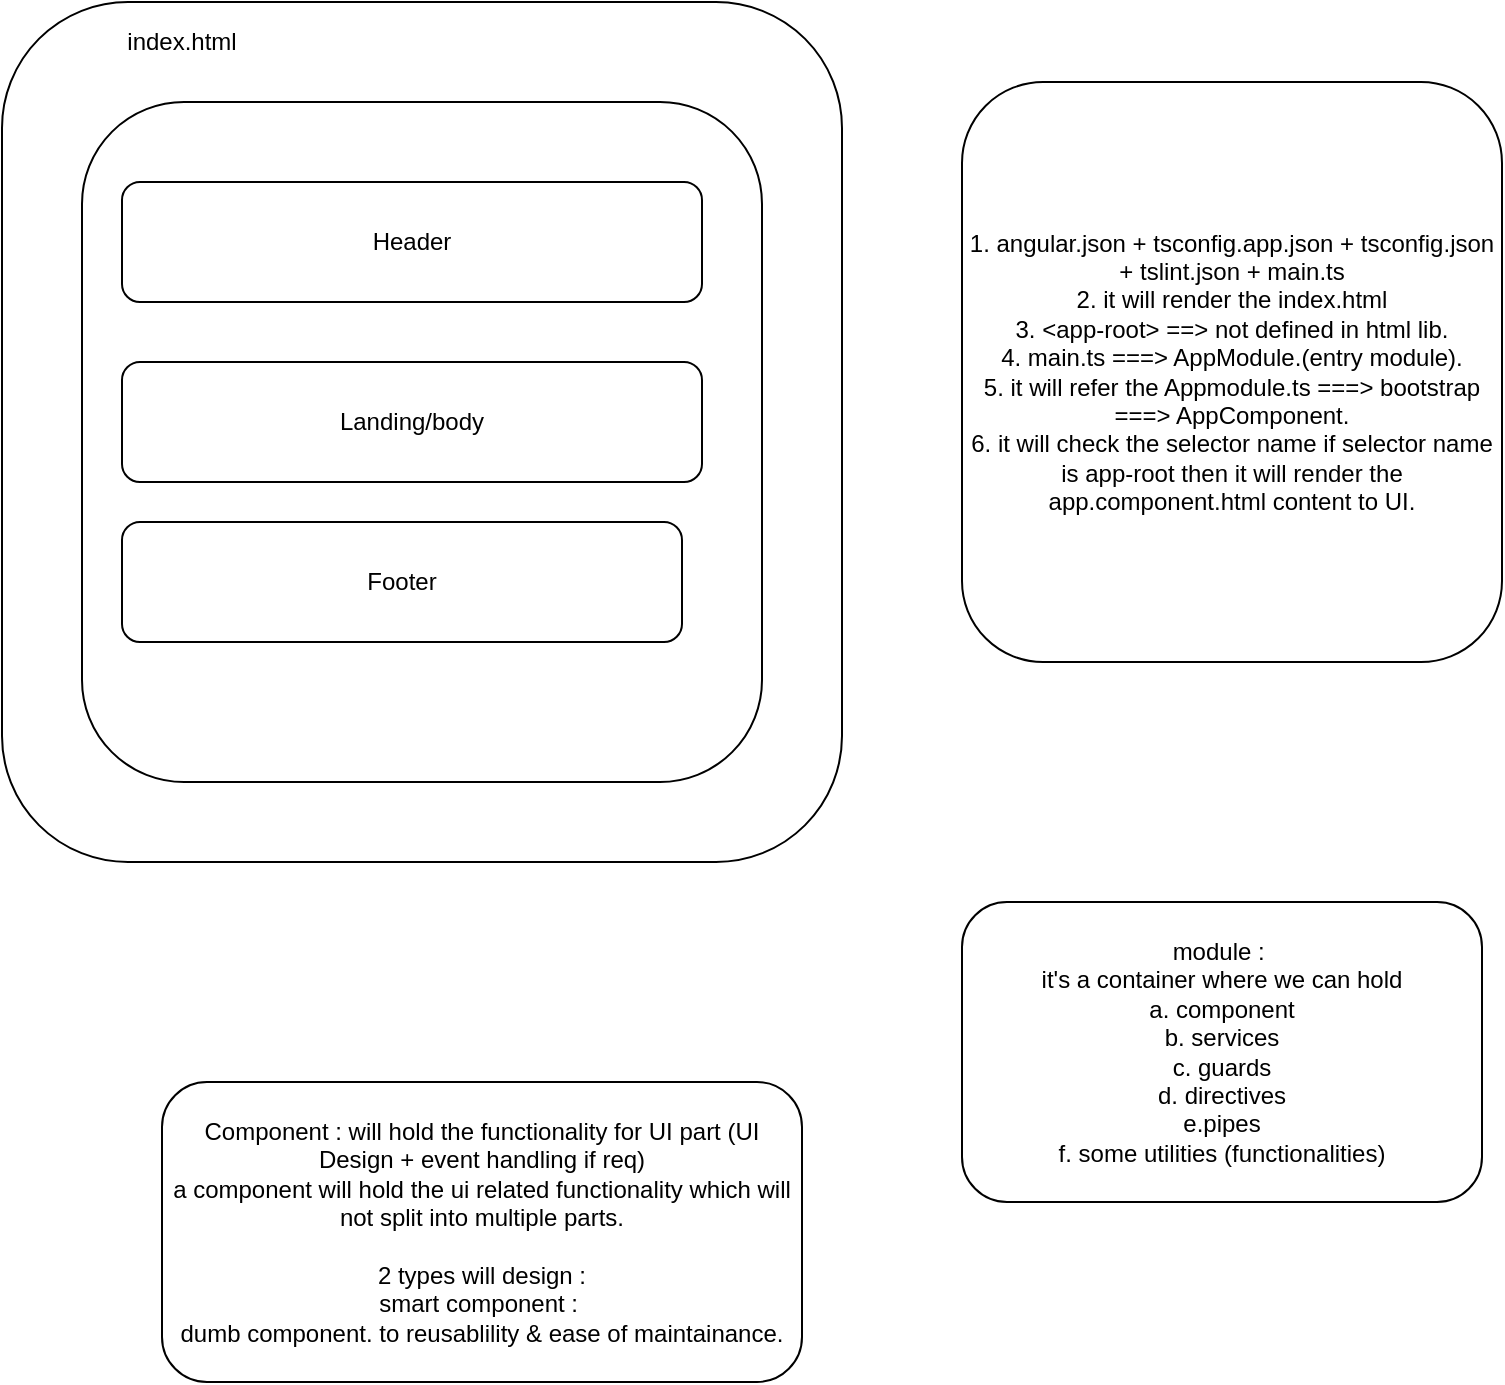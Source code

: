 <mxfile version="20.2.7" type="github" pages="6"><diagram id="YikZJ67pZQlrhkOtO5Au" name="Page-1"><mxGraphModel dx="1487" dy="670" grid="1" gridSize="10" guides="1" tooltips="1" connect="1" arrows="1" fold="1" page="1" pageScale="1" pageWidth="850" pageHeight="1100" math="0" shadow="0"><root><mxCell id="0"/><mxCell id="1" parent="0"/><mxCell id="wdNXw2Fbqly3d35ZX6m3-5" value="" style="rounded=1;whiteSpace=wrap;html=1;" parent="1" vertex="1"><mxGeometry x="120" y="20" width="420" height="430" as="geometry"/></mxCell><mxCell id="wdNXw2Fbqly3d35ZX6m3-1" value="" style="rounded=1;whiteSpace=wrap;html=1;" parent="1" vertex="1"><mxGeometry x="160" y="70" width="340" height="340" as="geometry"/></mxCell><mxCell id="wdNXw2Fbqly3d35ZX6m3-2" value="Header" style="rounded=1;whiteSpace=wrap;html=1;" parent="1" vertex="1"><mxGeometry x="180" y="110" width="290" height="60" as="geometry"/></mxCell><mxCell id="wdNXw2Fbqly3d35ZX6m3-3" value="Landing/body" style="rounded=1;whiteSpace=wrap;html=1;" parent="1" vertex="1"><mxGeometry x="180" y="200" width="290" height="60" as="geometry"/></mxCell><mxCell id="wdNXw2Fbqly3d35ZX6m3-4" value="Footer" style="rounded=1;whiteSpace=wrap;html=1;" parent="1" vertex="1"><mxGeometry x="180" y="280" width="280" height="60" as="geometry"/></mxCell><mxCell id="wdNXw2Fbqly3d35ZX6m3-6" value="index.html" style="text;html=1;strokeColor=none;fillColor=none;align=center;verticalAlign=middle;whiteSpace=wrap;rounded=0;" parent="1" vertex="1"><mxGeometry x="190" y="30" width="40" height="20" as="geometry"/></mxCell><mxCell id="wdNXw2Fbqly3d35ZX6m3-7" value="1. angular.json + tsconfig.app.json + tsconfig.json + tslint.json + main.ts&lt;br&gt;2. it will render the index.html&lt;br&gt;3. &amp;lt;app-root&amp;gt; ==&amp;gt; not defined in html lib.&lt;br&gt;4. main.ts ===&amp;gt; AppModule.(entry module).&lt;br&gt;5. it will refer the Appmodule.ts ===&amp;gt; bootstrap ===&amp;gt; AppComponent.&lt;br&gt;6. it will check the selector name if selector name is app-root then it will render the app.component.html content to UI.&lt;br&gt;" style="rounded=1;whiteSpace=wrap;html=1;" parent="1" vertex="1"><mxGeometry x="600" y="60" width="270" height="290" as="geometry"/></mxCell><mxCell id="wdNXw2Fbqly3d35ZX6m3-10" value="Component : will hold the functionality for UI part (UI Design + event handling if req)&lt;br&gt;a component will hold the ui related functionality which will not split into multiple parts.&lt;br&gt;&lt;br&gt;2 types will design :&lt;br&gt;smart component :&amp;nbsp;&lt;br&gt;dumb component. to reusablility &amp;amp; ease of maintainance." style="rounded=1;whiteSpace=wrap;html=1;" parent="1" vertex="1"><mxGeometry x="200" y="560" width="320" height="150" as="geometry"/></mxCell><mxCell id="wdNXw2Fbqly3d35ZX6m3-11" value="module :&amp;nbsp;&lt;br&gt;it's a container where we can hold &lt;br&gt;a. component&lt;br&gt;b. services&lt;br&gt;c. guards&lt;br&gt;d. directives&lt;br&gt;e.pipes&lt;br&gt;f. some utilities (functionalities)&lt;br&gt;" style="rounded=1;whiteSpace=wrap;html=1;" parent="1" vertex="1"><mxGeometry x="600" y="470" width="260" height="150" as="geometry"/></mxCell></root></mxGraphModel></diagram><diagram id="3kOsW87id9D_96xOOZYY" name="modules Example"><mxGraphModel dx="1876" dy="462" grid="1" gridSize="10" guides="1" tooltips="1" connect="1" arrows="1" fold="1" page="1" pageScale="1" pageWidth="850" pageHeight="1100" math="0" shadow="0"><root><mxCell id="dKAvU3m1QuKIfqcSDbnP-0"/><mxCell id="dKAvU3m1QuKIfqcSDbnP-1" parent="dKAvU3m1QuKIfqcSDbnP-0"/><mxCell id="dKAvU3m1QuKIfqcSDbnP-4" value="" style="edgeStyle=orthogonalEdgeStyle;rounded=0;orthogonalLoop=1;jettySize=auto;html=1;" parent="dKAvU3m1QuKIfqcSDbnP-1" source="dKAvU3m1QuKIfqcSDbnP-2" target="dKAvU3m1QuKIfqcSDbnP-3" edge="1"><mxGeometry relative="1" as="geometry"/></mxCell><mxCell id="dKAvU3m1QuKIfqcSDbnP-2" value="DevConnector" style="rounded=1;whiteSpace=wrap;html=1;" parent="dKAvU3m1QuKIfqcSDbnP-1" vertex="1"><mxGeometry x="340" y="50" width="120" height="60" as="geometry"/></mxCell><mxCell id="dKAvU3m1QuKIfqcSDbnP-9" value="" style="edgeStyle=orthogonalEdgeStyle;rounded=0;orthogonalLoop=1;jettySize=auto;html=1;" parent="dKAvU3m1QuKIfqcSDbnP-1" source="dKAvU3m1QuKIfqcSDbnP-3" target="dKAvU3m1QuKIfqcSDbnP-8" edge="1"><mxGeometry relative="1" as="geometry"/></mxCell><mxCell id="dKAvU3m1QuKIfqcSDbnP-11" value="" style="edgeStyle=orthogonalEdgeStyle;rounded=0;orthogonalLoop=1;jettySize=auto;html=1;" parent="dKAvU3m1QuKIfqcSDbnP-1" source="dKAvU3m1QuKIfqcSDbnP-3" target="dKAvU3m1QuKIfqcSDbnP-10" edge="1"><mxGeometry relative="1" as="geometry"/></mxCell><mxCell id="dKAvU3m1QuKIfqcSDbnP-13" value="" style="edgeStyle=orthogonalEdgeStyle;rounded=0;orthogonalLoop=1;jettySize=auto;html=1;" parent="dKAvU3m1QuKIfqcSDbnP-1" source="dKAvU3m1QuKIfqcSDbnP-3" target="dKAvU3m1QuKIfqcSDbnP-12" edge="1"><mxGeometry relative="1" as="geometry"/></mxCell><mxCell id="dKAvU3m1QuKIfqcSDbnP-15" value="" style="edgeStyle=orthogonalEdgeStyle;rounded=0;orthogonalLoop=1;jettySize=auto;html=1;" parent="dKAvU3m1QuKIfqcSDbnP-1" source="dKAvU3m1QuKIfqcSDbnP-3" target="dKAvU3m1QuKIfqcSDbnP-14" edge="1"><mxGeometry relative="1" as="geometry"/></mxCell><mxCell id="dKAvU3m1QuKIfqcSDbnP-20" style="edgeStyle=orthogonalEdgeStyle;rounded=0;orthogonalLoop=1;jettySize=auto;html=1;entryX=0.5;entryY=0;entryDx=0;entryDy=0;" parent="dKAvU3m1QuKIfqcSDbnP-1" source="dKAvU3m1QuKIfqcSDbnP-3" target="dKAvU3m1QuKIfqcSDbnP-18" edge="1"><mxGeometry relative="1" as="geometry"/></mxCell><mxCell id="dKAvU3m1QuKIfqcSDbnP-21" style="edgeStyle=orthogonalEdgeStyle;rounded=0;orthogonalLoop=1;jettySize=auto;html=1;entryX=0.5;entryY=0;entryDx=0;entryDy=0;" parent="dKAvU3m1QuKIfqcSDbnP-1" source="dKAvU3m1QuKIfqcSDbnP-3" target="dKAvU3m1QuKIfqcSDbnP-19" edge="1"><mxGeometry relative="1" as="geometry"/></mxCell><mxCell id="dKAvU3m1QuKIfqcSDbnP-3" value="appmodule" style="whiteSpace=wrap;html=1;rounded=1;" parent="dKAvU3m1QuKIfqcSDbnP-1" vertex="1"><mxGeometry x="340" y="190" width="120" height="60" as="geometry"/></mxCell><mxCell id="dKAvU3m1QuKIfqcSDbnP-7" value="1. profile&lt;br&gt;2. dashboard&lt;br&gt;3. post&lt;br&gt;4. comments&lt;br&gt;5. home page(common content)&lt;br&gt;6. user" style="rounded=1;whiteSpace=wrap;html=1;" parent="dKAvU3m1QuKIfqcSDbnP-1" vertex="1"><mxGeometry x="-600" y="80" width="170" height="220" as="geometry"/></mxCell><mxCell id="dKAvU3m1QuKIfqcSDbnP-33" value="" style="edgeStyle=orthogonalEdgeStyle;rounded=0;orthogonalLoop=1;jettySize=auto;html=1;" parent="dKAvU3m1QuKIfqcSDbnP-1" source="dKAvU3m1QuKIfqcSDbnP-8" target="dKAvU3m1QuKIfqcSDbnP-32" edge="1"><mxGeometry relative="1" as="geometry"/></mxCell><mxCell id="dKAvU3m1QuKIfqcSDbnP-8" value="core module(common stuff for our application)" style="whiteSpace=wrap;html=1;rounded=1;fillColor=#dae8fc;strokeColor=#6c8ebf;" parent="dKAvU3m1QuKIfqcSDbnP-1" vertex="1"><mxGeometry x="-40" y="320" width="120" height="60" as="geometry"/></mxCell><mxCell id="dKAvU3m1QuKIfqcSDbnP-10" value="user module(register, login , forgot password&amp;nbsp; etc)" style="whiteSpace=wrap;html=1;rounded=1;fillColor=#dae8fc;strokeColor=#6c8ebf;" parent="dKAvU3m1QuKIfqcSDbnP-1" vertex="1"><mxGeometry x="140" y="320" width="120" height="60" as="geometry"/></mxCell><mxCell id="dKAvU3m1QuKIfqcSDbnP-23" value="" style="edgeStyle=orthogonalEdgeStyle;rounded=0;orthogonalLoop=1;jettySize=auto;html=1;" parent="dKAvU3m1QuKIfqcSDbnP-1" source="dKAvU3m1QuKIfqcSDbnP-12" target="dKAvU3m1QuKIfqcSDbnP-22" edge="1"><mxGeometry relative="1" as="geometry"/></mxCell><mxCell id="dKAvU3m1QuKIfqcSDbnP-25" value="" style="edgeStyle=orthogonalEdgeStyle;rounded=0;orthogonalLoop=1;jettySize=auto;html=1;" parent="dKAvU3m1QuKIfqcSDbnP-1" source="dKAvU3m1QuKIfqcSDbnP-12" target="dKAvU3m1QuKIfqcSDbnP-24" edge="1"><mxGeometry relative="1" as="geometry"/></mxCell><mxCell id="dKAvU3m1QuKIfqcSDbnP-29" style="edgeStyle=orthogonalEdgeStyle;rounded=0;orthogonalLoop=1;jettySize=auto;html=1;" parent="dKAvU3m1QuKIfqcSDbnP-1" source="dKAvU3m1QuKIfqcSDbnP-12" target="dKAvU3m1QuKIfqcSDbnP-30" edge="1"><mxGeometry relative="1" as="geometry"><mxPoint x="400" y="520" as="targetPoint"/></mxGeometry></mxCell><mxCell id="dKAvU3m1QuKIfqcSDbnP-12" value="Dashboard" style="whiteSpace=wrap;html=1;rounded=1;fillColor=#dae8fc;strokeColor=#6c8ebf;" parent="dKAvU3m1QuKIfqcSDbnP-1" vertex="1"><mxGeometry x="340" y="330" width="120" height="60" as="geometry"/></mxCell><mxCell id="dKAvU3m1QuKIfqcSDbnP-14" value="profile" style="whiteSpace=wrap;html=1;rounded=1;fillColor=#fff2cc;strokeColor=#d6b656;" parent="dKAvU3m1QuKIfqcSDbnP-1" vertex="1"><mxGeometry x="560" y="330" width="120" height="60" as="geometry"/></mxCell><mxCell id="dKAvU3m1QuKIfqcSDbnP-18" value="post" style="rounded=1;whiteSpace=wrap;html=1;fillColor=#fff2cc;strokeColor=#d6b656;" parent="dKAvU3m1QuKIfqcSDbnP-1" vertex="1"><mxGeometry x="720" y="330" width="120" height="60" as="geometry"/></mxCell><mxCell id="dKAvU3m1QuKIfqcSDbnP-19" value="comments" style="rounded=1;whiteSpace=wrap;html=1;fillColor=#fff2cc;strokeColor=#d6b656;" parent="dKAvU3m1QuKIfqcSDbnP-1" vertex="1"><mxGeometry x="900" y="330" width="120" height="60" as="geometry"/></mxCell><mxCell id="dKAvU3m1QuKIfqcSDbnP-22" value="adminDashboard" style="whiteSpace=wrap;html=1;rounded=1;fillColor=#dae8fc;strokeColor=#6c8ebf;" parent="dKAvU3m1QuKIfqcSDbnP-1" vertex="1"><mxGeometry x="220" y="460" width="120" height="60" as="geometry"/></mxCell><mxCell id="dKAvU3m1QuKIfqcSDbnP-24" value="userDashboard" style="whiteSpace=wrap;html=1;rounded=1;fillColor=#fff2cc;strokeColor=#d6b656;" parent="dKAvU3m1QuKIfqcSDbnP-1" vertex="1"><mxGeometry x="450" y="460" width="120" height="60" as="geometry"/></mxCell><mxCell id="dKAvU3m1QuKIfqcSDbnP-30" value="agentDashboard" style="rounded=1;whiteSpace=wrap;html=1;fillColor=#fff2cc;strokeColor=#d6b656;" parent="dKAvU3m1QuKIfqcSDbnP-1" vertex="1"><mxGeometry x="340" y="550" width="120" height="60" as="geometry"/></mxCell><mxCell id="dKAvU3m1QuKIfqcSDbnP-31" value="all components should be created &amp;amp; segregated under the components folder." style="rounded=1;whiteSpace=wrap;html=1;fillColor=#f8cecc;strokeColor=#b85450;" parent="dKAvU3m1QuKIfqcSDbnP-1" vertex="1"><mxGeometry x="-380" y="70" width="320" height="60" as="geometry"/></mxCell><mxCell id="dKAvU3m1QuKIfqcSDbnP-35" value="" style="edgeStyle=orthogonalEdgeStyle;rounded=0;orthogonalLoop=1;jettySize=auto;html=1;" parent="dKAvU3m1QuKIfqcSDbnP-1" source="dKAvU3m1QuKIfqcSDbnP-32" target="dKAvU3m1QuKIfqcSDbnP-34" edge="1"><mxGeometry relative="1" as="geometry"/></mxCell><mxCell id="dKAvU3m1QuKIfqcSDbnP-32" value="components" style="whiteSpace=wrap;html=1;rounded=1;strokeColor=#6c8ebf;fillColor=#dae8fc;" parent="dKAvU3m1QuKIfqcSDbnP-1" vertex="1"><mxGeometry x="-40" y="460" width="120" height="60" as="geometry"/></mxCell><mxCell id="dKAvU3m1QuKIfqcSDbnP-34" value="layout : header, footer , landing" style="whiteSpace=wrap;html=1;rounded=1;strokeColor=#6c8ebf;fillColor=#dae8fc;" parent="dKAvU3m1QuKIfqcSDbnP-1" vertex="1"><mxGeometry x="-40" y="600" width="120" height="60" as="geometry"/></mxCell></root></mxGraphModel></diagram><diagram id="-gJa0tuEF1HLHCbMyRiI" name="login expectation"><mxGraphModel dx="782" dy="468" grid="1" gridSize="10" guides="1" tooltips="1" connect="1" arrows="1" fold="1" page="1" pageScale="1" pageWidth="850" pageHeight="1100" math="0" shadow="0">&#xa;      <root>&#xa;        <mxCell id="okJ61X_vOT7g9kVSTe3I-0"/>&#xa;        <mxCell id="okJ61X_vOT7g9kVSTe3I-1" parent="okJ61X_vOT7g9kVSTe3I-0"/>&#xa;        <mxCell id="okJ61X_vOT7g9kVSTe3I-4" value="" style="edgeStyle=orthogonalEdgeStyle;rounded=0;orthogonalLoop=1;jettySize=auto;html=1;" edge="1" parent="okJ61X_vOT7g9kVSTe3I-1" source="okJ61X_vOT7g9kVSTe3I-2" target="okJ61X_vOT7g9kVSTe3I-3">&#xa;          <mxGeometry relative="1" as="geometry"/>&#xa;        </mxCell>&#xa;        <mxCell id="okJ61X_vOT7g9kVSTe3I-2" value="when u clicked on login then it should load the login component.&lt;br&gt;" style="rounded=1;whiteSpace=wrap;html=1;" vertex="1" parent="okJ61X_vOT7g9kVSTe3I-1">&#xa;          <mxGeometry x="210" y="90" width="120" height="60" as="geometry"/>&#xa;        </mxCell>&#xa;        <mxCell id="okJ61X_vOT7g9kVSTe3I-6" value="" style="edgeStyle=orthogonalEdgeStyle;rounded=0;orthogonalLoop=1;jettySize=auto;html=1;" edge="1" parent="okJ61X_vOT7g9kVSTe3I-1" source="okJ61X_vOT7g9kVSTe3I-3" target="okJ61X_vOT7g9kVSTe3I-5">&#xa;          <mxGeometry relative="1" as="geometry"/>&#xa;        </mxCell>&#xa;        <mxCell id="okJ61X_vOT7g9kVSTe3I-3" value="user module is not loaded initiallly then we have to load it dynamically" style="whiteSpace=wrap;html=1;rounded=1;" vertex="1" parent="okJ61X_vOT7g9kVSTe3I-1">&#xa;          <mxGeometry x="210" y="230" width="120" height="60" as="geometry"/>&#xa;        </mxCell>&#xa;        <mxCell id="okJ61X_vOT7g9kVSTe3I-5" value="how to load the module dynamically?" style="whiteSpace=wrap;html=1;rounded=1;" vertex="1" parent="okJ61X_vOT7g9kVSTe3I-1">&#xa;          <mxGeometry x="410" y="230" width="120" height="60" as="geometry"/>&#xa;        </mxCell>&#xa;      </root>&#xa;    </mxGraphModel></diagram><diagram id="MOxAUHQQOK2LH41fXYGk" name="register form handling"><mxGraphModel dx="1038" dy="521" grid="1" gridSize="10" guides="1" tooltips="1" connect="1" arrows="1" fold="1" page="1" pageScale="1" pageWidth="850" pageHeight="1100" math="0" shadow="0">&#xa;      <root>&#xa;        <mxCell id="aL4Tn9Q3caxzyvspzPfN-0"/>&#xa;        <mxCell id="aL4Tn9Q3caxzyvspzPfN-1" parent="aL4Tn9Q3caxzyvspzPfN-0"/>&#xa;        <mxCell id="aL4Tn9Q3caxzyvspzPfN-4" value="" style="edgeStyle=orthogonalEdgeStyle;rounded=0;orthogonalLoop=1;jettySize=auto;html=1;" parent="aL4Tn9Q3caxzyvspzPfN-1" source="aL4Tn9Q3caxzyvspzPfN-2" target="aL4Tn9Q3caxzyvspzPfN-3" edge="1">&#xa;          <mxGeometry relative="1" as="geometry"/>&#xa;        </mxCell>&#xa;        <mxCell id="aL4Tn9Q3caxzyvspzPfN-2" value="design the Form HTML stuff" style="rounded=1;whiteSpace=wrap;html=1;" parent="aL4Tn9Q3caxzyvspzPfN-1" vertex="1">&#xa;          <mxGeometry x="200" y="40" width="320" height="50" as="geometry"/>&#xa;        </mxCell>&#xa;        <mxCell id="aL4Tn9Q3caxzyvspzPfN-6" value="" style="edgeStyle=orthogonalEdgeStyle;rounded=0;orthogonalLoop=1;jettySize=auto;html=1;" parent="aL4Tn9Q3caxzyvspzPfN-1" source="aL4Tn9Q3caxzyvspzPfN-3" target="aL4Tn9Q3caxzyvspzPfN-5" edge="1">&#xa;          <mxGeometry relative="1" as="geometry"/>&#xa;        </mxCell>&#xa;        <mxCell id="aL4Tn9Q3caxzyvspzPfN-3" value="create a model class to hold the data &amp;amp; for service interaction." style="rounded=1;whiteSpace=wrap;html=1;" parent="aL4Tn9Q3caxzyvspzPfN-1" vertex="1">&#xa;          <mxGeometry x="200" y="170" width="320" height="50" as="geometry"/>&#xa;        </mxCell>&#xa;        <mxCell id="aL4Tn9Q3caxzyvspzPfN-8" value="" style="edgeStyle=orthogonalEdgeStyle;rounded=0;orthogonalLoop=1;jettySize=auto;html=1;" parent="aL4Tn9Q3caxzyvspzPfN-1" source="aL4Tn9Q3caxzyvspzPfN-5" target="aL4Tn9Q3caxzyvspzPfN-7" edge="1">&#xa;          <mxGeometry relative="1" as="geometry"/>&#xa;        </mxCell>&#xa;        <mxCell id="aL4Tn9Q3caxzyvspzPfN-10" value="" style="edgeStyle=orthogonalEdgeStyle;rounded=0;orthogonalLoop=1;jettySize=auto;html=1;" parent="aL4Tn9Q3caxzyvspzPfN-1" source="aL4Tn9Q3caxzyvspzPfN-5" target="aL4Tn9Q3caxzyvspzPfN-9" edge="1">&#xa;          <mxGeometry relative="1" as="geometry"/>&#xa;        </mxCell>&#xa;        <mxCell id="aL4Tn9Q3caxzyvspzPfN-5" value="the data should be captured from UI and we should get it in .ts class.(controller class)" style="rounded=1;whiteSpace=wrap;html=1;" parent="aL4Tn9Q3caxzyvspzPfN-1" vertex="1">&#xa;          <mxGeometry x="200" y="300" width="320" height="50" as="geometry"/>&#xa;        </mxCell>&#xa;        <mxCell id="aL4Tn9Q3caxzyvspzPfN-12" value="" style="edgeStyle=orthogonalEdgeStyle;rounded=0;orthogonalLoop=1;jettySize=auto;html=1;" parent="aL4Tn9Q3caxzyvspzPfN-1" source="aL4Tn9Q3caxzyvspzPfN-7" target="aL4Tn9Q3caxzyvspzPfN-11" edge="1">&#xa;          <mxGeometry relative="1" as="geometry"/>&#xa;        </mxCell>&#xa;        <mxCell id="aL4Tn9Q3caxzyvspzPfN-14" value="" style="edgeStyle=orthogonalEdgeStyle;rounded=0;orthogonalLoop=1;jettySize=auto;html=1;" parent="aL4Tn9Q3caxzyvspzPfN-1" source="aL4Tn9Q3caxzyvspzPfN-7" target="aL4Tn9Q3caxzyvspzPfN-13" edge="1">&#xa;          <mxGeometry relative="1" as="geometry"/>&#xa;        </mxCell>&#xa;        <mxCell id="aL4Tn9Q3caxzyvspzPfN-7" value="2 way binding" style="rounded=1;whiteSpace=wrap;html=1;" parent="aL4Tn9Q3caxzyvspzPfN-1" vertex="1">&#xa;          <mxGeometry x="200" y="450" width="320" height="50" as="geometry"/>&#xa;        </mxCell>&#xa;        <mxCell id="aL4Tn9Q3caxzyvspzPfN-9" value="2 types of bindings are there&amp;nbsp;&lt;br&gt;1. one way binding===&amp;gt; today&amp;nbsp;&lt;br&gt;2. two way binding ==&amp;gt; data we can provide from component.ts and will be shared with component.html &amp;amp; vice a versa.&lt;br&gt;" style="whiteSpace=wrap;html=1;rounded=1;" parent="aL4Tn9Q3caxzyvspzPfN-1" vertex="1">&#xa;          <mxGeometry x="700" y="295" width="290" height="115" as="geometry"/>&#xa;        </mxCell>&#xa;        <mxCell id="aL4Tn9Q3caxzyvspzPfN-11" value="ngModel==&amp;gt; directive(are special functionalities which are required through out application &amp;amp; required in html page." style="rounded=1;whiteSpace=wrap;html=1;" parent="aL4Tn9Q3caxzyvspzPfN-1" vertex="1">&#xa;          <mxGeometry x="600" y="450" width="320" height="50" as="geometry"/>&#xa;        </mxCell>&#xa;        <mxCell id="aL4Tn9Q3caxzyvspzPfN-16" value="" style="edgeStyle=orthogonalEdgeStyle;rounded=0;orthogonalLoop=1;jettySize=auto;html=1;" parent="aL4Tn9Q3caxzyvspzPfN-1" source="aL4Tn9Q3caxzyvspzPfN-13" target="aL4Tn9Q3caxzyvspzPfN-15" edge="1">&#xa;          <mxGeometry relative="1" as="geometry"/>&#xa;        </mxCell>&#xa;        <mxCell id="aL4Tn9Q3caxzyvspzPfN-13" value="form handling" style="rounded=1;whiteSpace=wrap;html=1;" parent="aL4Tn9Q3caxzyvspzPfN-1" vertex="1">&#xa;          <mxGeometry x="200" y="580" width="320" height="50" as="geometry"/>&#xa;        </mxCell>&#xa;        <mxCell id="aL4Tn9Q3caxzyvspzPfN-18" value="" style="edgeStyle=orthogonalEdgeStyle;rounded=0;orthogonalLoop=1;jettySize=auto;html=1;" parent="aL4Tn9Q3caxzyvspzPfN-1" source="aL4Tn9Q3caxzyvspzPfN-15" target="aL4Tn9Q3caxzyvspzPfN-17" edge="1">&#xa;          <mxGeometry relative="1" as="geometry"/>&#xa;        </mxCell>&#xa;        <mxCell id="aL4Tn9Q3caxzyvspzPfN-15" value="onSubmit() =&amp;gt;&amp;nbsp; &amp;nbsp;ngSubmit()&amp;nbsp;" style="whiteSpace=wrap;html=1;rounded=1;" parent="aL4Tn9Q3caxzyvspzPfN-1" vertex="1">&#xa;          <mxGeometry x="700" y="575" width="120" height="60" as="geometry"/>&#xa;        </mxCell>&#xa;        <mxCell id="aL4Tn9Q3caxzyvspzPfN-17" value="import forms module in respective module." style="whiteSpace=wrap;html=1;rounded=1;" parent="aL4Tn9Q3caxzyvspzPfN-1" vertex="1">&#xa;          <mxGeometry x="700" y="715" width="120" height="60" as="geometry"/>&#xa;        </mxCell>&#xa;      </root>&#xa;    </mxGraphModel></diagram><diagram id="KDt4PzC1v5VwcJZQVefY" name="Dashboard"><mxGraphModel dx="1038" dy="521" grid="1" gridSize="10" guides="1" tooltips="1" connect="1" arrows="1" fold="1" page="1" pageScale="1" pageWidth="850" pageHeight="1100" math="0" shadow="0">&#xa;      <root>&#xa;        <mxCell id="No7DzXqeOFBhcDZhXNzB-0"/>&#xa;        <mxCell id="No7DzXqeOFBhcDZhXNzB-1" parent="No7DzXqeOFBhcDZhXNzB-0"/>&#xa;        <mxCell id="No7DzXqeOFBhcDZhXNzB-2" value="" style="rounded=1;whiteSpace=wrap;html=1;" vertex="1" parent="No7DzXqeOFBhcDZhXNzB-1">&#xa;          <mxGeometry x="180" y="50" width="460" height="430" as="geometry"/>&#xa;        </mxCell>&#xa;        <mxCell id="No7DzXqeOFBhcDZhXNzB-3" value="1. we need to print the userName.&lt;br&gt;2. print user exp details&amp;nbsp;&lt;br&gt;3. print user education details&amp;nbsp;&lt;br&gt;4. if profile is not available then display create profile button.&lt;br&gt;" style="rounded=1;whiteSpace=wrap;html=1;fillColor=#fff2cc;strokeColor=#d6b656;" vertex="1" parent="No7DzXqeOFBhcDZhXNzB-1">&#xa;          <mxGeometry x="690" y="60" width="280" height="140" as="geometry"/>&#xa;        </mxCell>&#xa;        <mxCell id="No7DzXqeOFBhcDZhXNzB-4" value="1. we have to perform a rest call to get the current user profile details.&amp;nbsp;&lt;br&gt;situation 2 :&amp;nbsp;&lt;br&gt;1. profile exists&amp;nbsp;&lt;br&gt;2. profile not found&lt;br&gt;if profile not found : display create profile button." style="rounded=1;whiteSpace=wrap;html=1;" vertex="1" parent="No7DzXqeOFBhcDZhXNzB-1">&#xa;          <mxGeometry x="690" y="235" width="310" height="245" as="geometry"/>&#xa;        </mxCell>&#xa;      </root>&#xa;    </mxGraphModel></diagram><diagram id="tKgKpRrE1rJTZG8uVMSf" name="Angular Intro"><mxGraphModel dx="1422" dy="729" grid="1" gridSize="10" guides="1" tooltips="1" connect="1" arrows="1" fold="1" page="1" pageScale="1" pageWidth="850" pageHeight="1100" math="0" shadow="0">&#xa;      <root>&#xa;        <mxCell id="Kc6ZCTLwRk6Uu6jkItak-0"/>&#xa;        <mxCell id="Kc6ZCTLwRk6Uu6jkItak-1" parent="Kc6ZCTLwRk6Uu6jkItak-0"/>&#xa;        <mxCell id="Kc6ZCTLwRk6Uu6jkItak-2" value="" style="rounded=1;whiteSpace=wrap;html=1;" parent="Kc6ZCTLwRk6Uu6jkItak-1" vertex="1">&#xa;          <mxGeometry x="100" y="230" width="150" height="160" as="geometry"/>&#xa;        </mxCell>&#xa;        <mxCell id="VHu5dEBdki4uOrVntDaj-0" value="Bootstrap lib on ur server" style="rounded=1;whiteSpace=wrap;html=1;" vertex="1" parent="Kc6ZCTLwRk6Uu6jkItak-1">&#xa;          <mxGeometry x="470" y="230" width="180" height="160" as="geometry"/>&#xa;        </mxCell>&#xa;        <mxCell id="VHu5dEBdki4uOrVntDaj-1" value="" style="rounded=1;whiteSpace=wrap;html=1;" vertex="1" parent="Kc6ZCTLwRk6Uu6jkItak-1">&#xa;          <mxGeometry x="320" y="540" width="120" height="60" as="geometry"/>&#xa;        </mxCell>&#xa;      </root>&#xa;    </mxGraphModel></diagram></mxfile>